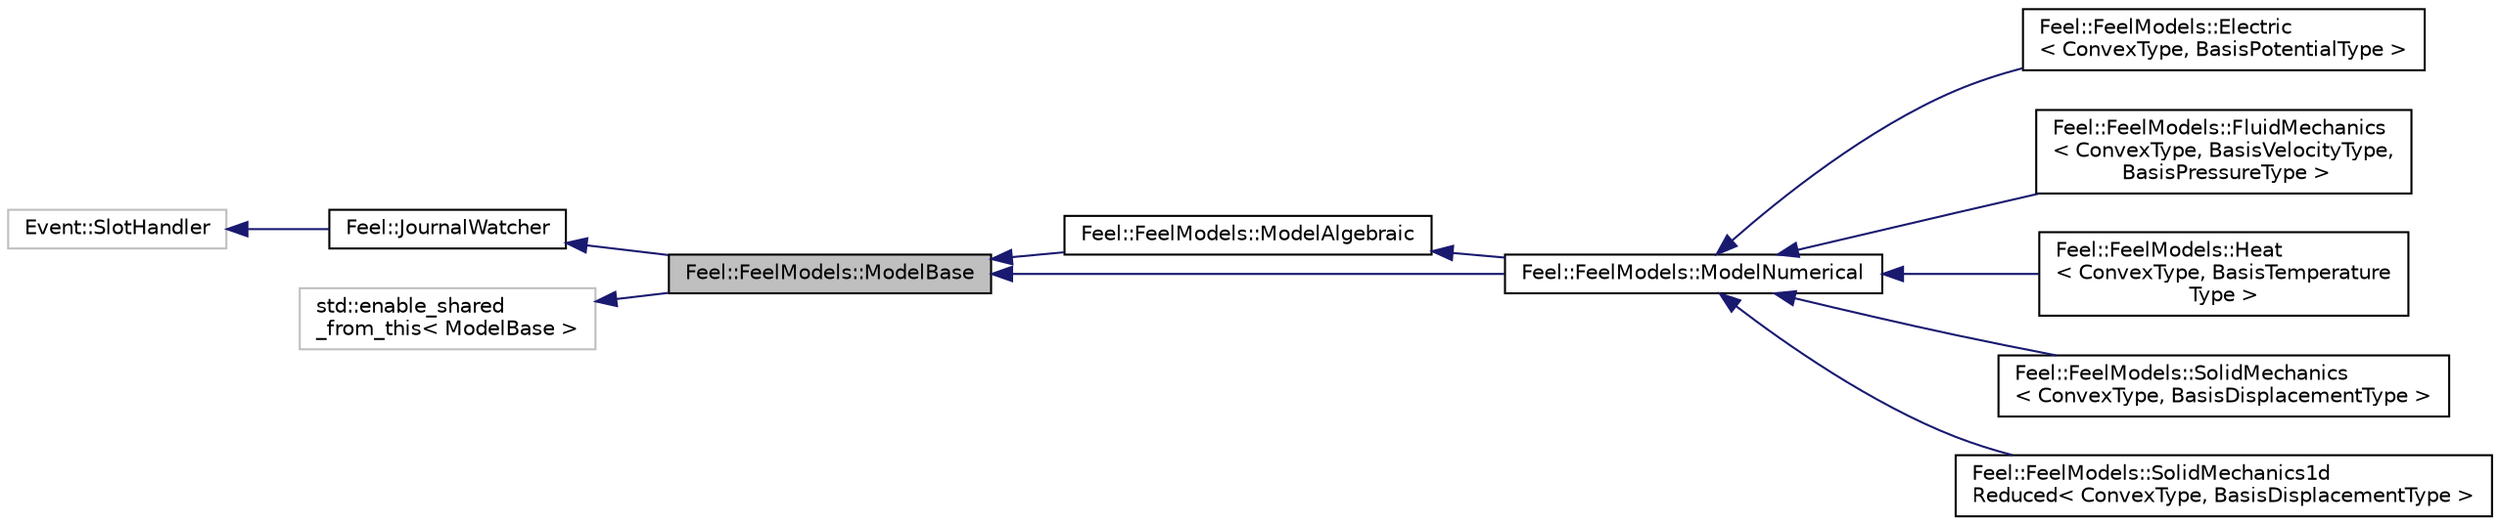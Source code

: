 digraph "Feel::FeelModels::ModelBase"
{
 // LATEX_PDF_SIZE
  edge [fontname="Helvetica",fontsize="10",labelfontname="Helvetica",labelfontsize="10"];
  node [fontname="Helvetica",fontsize="10",shape=record];
  rankdir="LR";
  Node1 [label="Feel::FeelModels::ModelBase",height=0.2,width=0.4,color="black", fillcolor="grey75", style="filled", fontcolor="black",tooltip=" "];
  Node2 -> Node1 [dir="back",color="midnightblue",fontsize="10",style="solid",fontname="Helvetica"];
  Node2 [label="Feel::JournalWatcher",height=0.2,width=0.4,color="black", fillcolor="white", style="filled",URL="$classFeel_1_1JournalWatcher.html",tooltip=" "];
  Node3 -> Node2 [dir="back",color="midnightblue",fontsize="10",style="solid",fontname="Helvetica"];
  Node3 [label="Event::SlotHandler",height=0.2,width=0.4,color="grey75", fillcolor="white", style="filled",tooltip=" "];
  Node4 -> Node1 [dir="back",color="midnightblue",fontsize="10",style="solid",fontname="Helvetica"];
  Node4 [label="std::enable_shared\l_from_this\< ModelBase \>",height=0.2,width=0.4,color="grey75", fillcolor="white", style="filled",tooltip=" "];
  Node1 -> Node5 [dir="back",color="midnightblue",fontsize="10",style="solid",fontname="Helvetica"];
  Node5 [label="Feel::FeelModels::ModelAlgebraic",height=0.2,width=0.4,color="black", fillcolor="white", style="filled",URL="$classFeel_1_1FeelModels_1_1ModelAlgebraic.html",tooltip=" "];
  Node5 -> Node6 [dir="back",color="midnightblue",fontsize="10",style="solid",fontname="Helvetica"];
  Node6 [label="Feel::FeelModels::ModelNumerical",height=0.2,width=0.4,color="black", fillcolor="white", style="filled",URL="$classFeel_1_1FeelModels_1_1ModelNumerical.html",tooltip="Handles some numerical model aspects: timestepping, mesh and properties."];
  Node6 -> Node7 [dir="back",color="midnightblue",fontsize="10",style="solid",fontname="Helvetica"];
  Node7 [label="Feel::FeelModels::Electric\l\< ConvexType, BasisPotentialType \>",height=0.2,width=0.4,color="black", fillcolor="white", style="filled",URL="$classFeel_1_1FeelModels_1_1Electric.html",tooltip="Toolbox Electric."];
  Node6 -> Node8 [dir="back",color="midnightblue",fontsize="10",style="solid",fontname="Helvetica"];
  Node8 [label="Feel::FeelModels::FluidMechanics\l\< ConvexType, BasisVelocityType,\l BasisPressureType \>",height=0.2,width=0.4,color="black", fillcolor="white", style="filled",URL="$classFeel_1_1FeelModels_1_1FluidMechanics.html",tooltip="Fluid Mechanics Toolbox."];
  Node6 -> Node9 [dir="back",color="midnightblue",fontsize="10",style="solid",fontname="Helvetica"];
  Node9 [label="Feel::FeelModels::Heat\l\< ConvexType, BasisTemperature\lType \>",height=0.2,width=0.4,color="black", fillcolor="white", style="filled",URL="$classFeel_1_1FeelModels_1_1Heat.html",tooltip=" "];
  Node6 -> Node10 [dir="back",color="midnightblue",fontsize="10",style="solid",fontname="Helvetica"];
  Node10 [label="Feel::FeelModels::SolidMechanics\l\< ConvexType, BasisDisplacementType \>",height=0.2,width=0.4,color="black", fillcolor="white", style="filled",URL="$classFeel_1_1FeelModels_1_1SolidMechanics.html",tooltip="Solid Mechanics Toolbox."];
  Node6 -> Node11 [dir="back",color="midnightblue",fontsize="10",style="solid",fontname="Helvetica"];
  Node11 [label="Feel::FeelModels::SolidMechanics1d\lReduced\< ConvexType, BasisDisplacementType \>",height=0.2,width=0.4,color="black", fillcolor="white", style="filled",URL="$classFeel_1_1FeelModels_1_1SolidMechanics1dReduced.html",tooltip=" "];
  Node1 -> Node6 [dir="back",color="midnightblue",fontsize="10",style="solid",fontname="Helvetica"];
}
